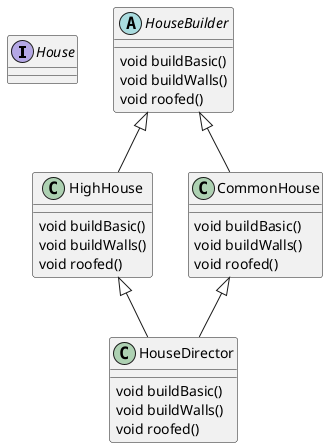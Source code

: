 @startuml
Interface House
abstract HouseBuilder{
    void buildBasic()
    void buildWalls()
    void roofed()
}
class HighHouse{
    void buildBasic()
    void buildWalls()
    void roofed()
}
class CommonHouse{
    void buildBasic()
    void buildWalls()
    void roofed()
}
class HouseDirector{
    void buildBasic()
    void buildWalls()
    void roofed()
}
HouseBuilder <|-- HighHouse
HouseBuilder <|-- CommonHouse
HighHouse <|-- HouseDirector
CommonHouse <|-- HouseDirector
@enduml